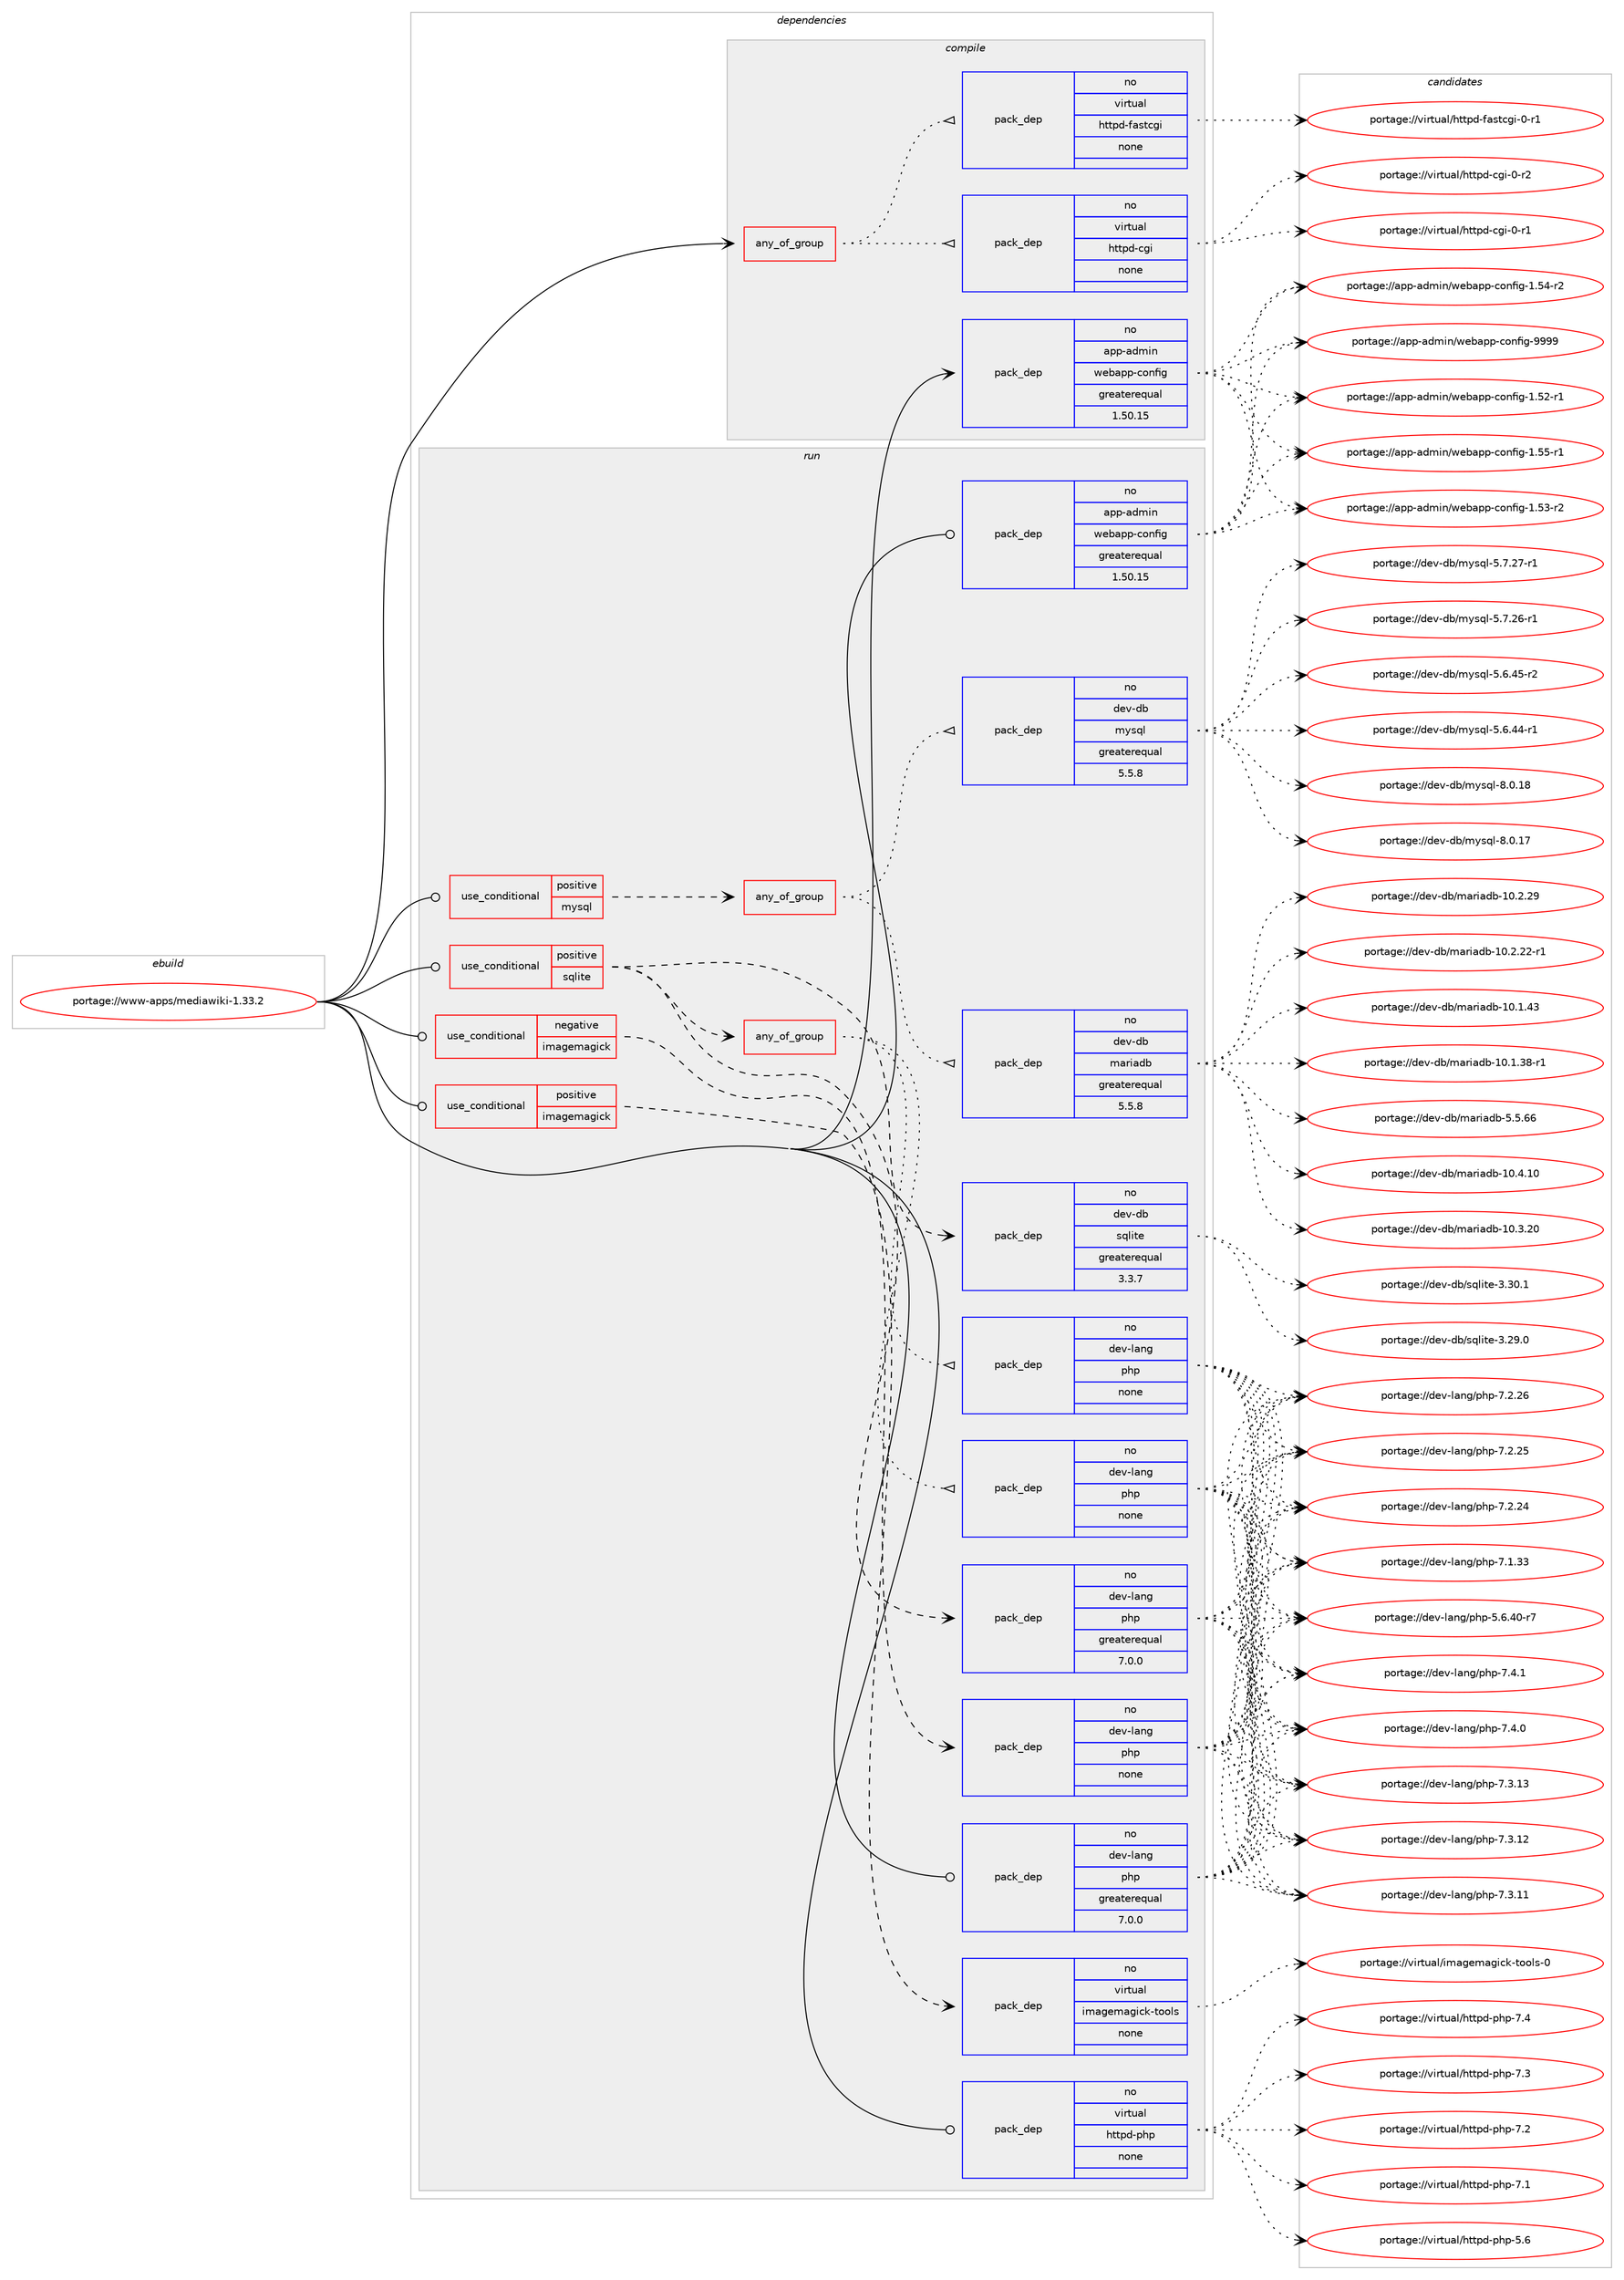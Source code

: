 digraph prolog {

# *************
# Graph options
# *************

newrank=true;
concentrate=true;
compound=true;
graph [rankdir=LR,fontname=Helvetica,fontsize=10,ranksep=1.5];#, ranksep=2.5, nodesep=0.2];
edge  [arrowhead=vee];
node  [fontname=Helvetica,fontsize=10];

# **********
# The ebuild
# **********

subgraph cluster_leftcol {
color=gray;
rank=same;
label=<<i>ebuild</i>>;
id [label="portage://www-apps/mediawiki-1.33.2", color=red, width=4, href="../www-apps/mediawiki-1.33.2.svg"];
}

# ****************
# The dependencies
# ****************

subgraph cluster_midcol {
color=gray;
label=<<i>dependencies</i>>;
subgraph cluster_compile {
fillcolor="#eeeeee";
style=filled;
label=<<i>compile</i>>;
subgraph any7 {
dependency331 [label=<<TABLE BORDER="0" CELLBORDER="1" CELLSPACING="0" CELLPADDING="4"><TR><TD CELLPADDING="10">any_of_group</TD></TR></TABLE>>, shape=none, color=red];subgraph pack243 {
dependency332 [label=<<TABLE BORDER="0" CELLBORDER="1" CELLSPACING="0" CELLPADDING="4" WIDTH="220"><TR><TD ROWSPAN="6" CELLPADDING="30">pack_dep</TD></TR><TR><TD WIDTH="110">no</TD></TR><TR><TD>virtual</TD></TR><TR><TD>httpd-cgi</TD></TR><TR><TD>none</TD></TR><TR><TD></TD></TR></TABLE>>, shape=none, color=blue];
}
dependency331:e -> dependency332:w [weight=20,style="dotted",arrowhead="oinv"];
subgraph pack244 {
dependency333 [label=<<TABLE BORDER="0" CELLBORDER="1" CELLSPACING="0" CELLPADDING="4" WIDTH="220"><TR><TD ROWSPAN="6" CELLPADDING="30">pack_dep</TD></TR><TR><TD WIDTH="110">no</TD></TR><TR><TD>virtual</TD></TR><TR><TD>httpd-fastcgi</TD></TR><TR><TD>none</TD></TR><TR><TD></TD></TR></TABLE>>, shape=none, color=blue];
}
dependency331:e -> dependency333:w [weight=20,style="dotted",arrowhead="oinv"];
}
id:e -> dependency331:w [weight=20,style="solid",arrowhead="vee"];
subgraph pack245 {
dependency334 [label=<<TABLE BORDER="0" CELLBORDER="1" CELLSPACING="0" CELLPADDING="4" WIDTH="220"><TR><TD ROWSPAN="6" CELLPADDING="30">pack_dep</TD></TR><TR><TD WIDTH="110">no</TD></TR><TR><TD>app-admin</TD></TR><TR><TD>webapp-config</TD></TR><TR><TD>greaterequal</TD></TR><TR><TD>1.50.15</TD></TR></TABLE>>, shape=none, color=blue];
}
id:e -> dependency334:w [weight=20,style="solid",arrowhead="vee"];
}
subgraph cluster_compileandrun {
fillcolor="#eeeeee";
style=filled;
label=<<i>compile and run</i>>;
}
subgraph cluster_run {
fillcolor="#eeeeee";
style=filled;
label=<<i>run</i>>;
subgraph cond83 {
dependency335 [label=<<TABLE BORDER="0" CELLBORDER="1" CELLSPACING="0" CELLPADDING="4"><TR><TD ROWSPAN="3" CELLPADDING="10">use_conditional</TD></TR><TR><TD>negative</TD></TR><TR><TD>imagemagick</TD></TR></TABLE>>, shape=none, color=red];
subgraph pack246 {
dependency336 [label=<<TABLE BORDER="0" CELLBORDER="1" CELLSPACING="0" CELLPADDING="4" WIDTH="220"><TR><TD ROWSPAN="6" CELLPADDING="30">pack_dep</TD></TR><TR><TD WIDTH="110">no</TD></TR><TR><TD>dev-lang</TD></TR><TR><TD>php</TD></TR><TR><TD>none</TD></TR><TR><TD></TD></TR></TABLE>>, shape=none, color=blue];
}
dependency335:e -> dependency336:w [weight=20,style="dashed",arrowhead="vee"];
}
id:e -> dependency335:w [weight=20,style="solid",arrowhead="odot"];
subgraph cond84 {
dependency337 [label=<<TABLE BORDER="0" CELLBORDER="1" CELLSPACING="0" CELLPADDING="4"><TR><TD ROWSPAN="3" CELLPADDING="10">use_conditional</TD></TR><TR><TD>positive</TD></TR><TR><TD>imagemagick</TD></TR></TABLE>>, shape=none, color=red];
subgraph pack247 {
dependency338 [label=<<TABLE BORDER="0" CELLBORDER="1" CELLSPACING="0" CELLPADDING="4" WIDTH="220"><TR><TD ROWSPAN="6" CELLPADDING="30">pack_dep</TD></TR><TR><TD WIDTH="110">no</TD></TR><TR><TD>virtual</TD></TR><TR><TD>imagemagick-tools</TD></TR><TR><TD>none</TD></TR><TR><TD></TD></TR></TABLE>>, shape=none, color=blue];
}
dependency337:e -> dependency338:w [weight=20,style="dashed",arrowhead="vee"];
}
id:e -> dependency337:w [weight=20,style="solid",arrowhead="odot"];
subgraph cond85 {
dependency339 [label=<<TABLE BORDER="0" CELLBORDER="1" CELLSPACING="0" CELLPADDING="4"><TR><TD ROWSPAN="3" CELLPADDING="10">use_conditional</TD></TR><TR><TD>positive</TD></TR><TR><TD>mysql</TD></TR></TABLE>>, shape=none, color=red];
subgraph any8 {
dependency340 [label=<<TABLE BORDER="0" CELLBORDER="1" CELLSPACING="0" CELLPADDING="4"><TR><TD CELLPADDING="10">any_of_group</TD></TR></TABLE>>, shape=none, color=red];subgraph pack248 {
dependency341 [label=<<TABLE BORDER="0" CELLBORDER="1" CELLSPACING="0" CELLPADDING="4" WIDTH="220"><TR><TD ROWSPAN="6" CELLPADDING="30">pack_dep</TD></TR><TR><TD WIDTH="110">no</TD></TR><TR><TD>dev-db</TD></TR><TR><TD>mariadb</TD></TR><TR><TD>greaterequal</TD></TR><TR><TD>5.5.8</TD></TR></TABLE>>, shape=none, color=blue];
}
dependency340:e -> dependency341:w [weight=20,style="dotted",arrowhead="oinv"];
subgraph pack249 {
dependency342 [label=<<TABLE BORDER="0" CELLBORDER="1" CELLSPACING="0" CELLPADDING="4" WIDTH="220"><TR><TD ROWSPAN="6" CELLPADDING="30">pack_dep</TD></TR><TR><TD WIDTH="110">no</TD></TR><TR><TD>dev-db</TD></TR><TR><TD>mysql</TD></TR><TR><TD>greaterequal</TD></TR><TR><TD>5.5.8</TD></TR></TABLE>>, shape=none, color=blue];
}
dependency340:e -> dependency342:w [weight=20,style="dotted",arrowhead="oinv"];
}
dependency339:e -> dependency340:w [weight=20,style="dashed",arrowhead="vee"];
}
id:e -> dependency339:w [weight=20,style="solid",arrowhead="odot"];
subgraph cond86 {
dependency343 [label=<<TABLE BORDER="0" CELLBORDER="1" CELLSPACING="0" CELLPADDING="4"><TR><TD ROWSPAN="3" CELLPADDING="10">use_conditional</TD></TR><TR><TD>positive</TD></TR><TR><TD>sqlite</TD></TR></TABLE>>, shape=none, color=red];
subgraph pack250 {
dependency344 [label=<<TABLE BORDER="0" CELLBORDER="1" CELLSPACING="0" CELLPADDING="4" WIDTH="220"><TR><TD ROWSPAN="6" CELLPADDING="30">pack_dep</TD></TR><TR><TD WIDTH="110">no</TD></TR><TR><TD>dev-db</TD></TR><TR><TD>sqlite</TD></TR><TR><TD>greaterequal</TD></TR><TR><TD>3.3.7</TD></TR></TABLE>>, shape=none, color=blue];
}
dependency343:e -> dependency344:w [weight=20,style="dashed",arrowhead="vee"];
subgraph pack251 {
dependency345 [label=<<TABLE BORDER="0" CELLBORDER="1" CELLSPACING="0" CELLPADDING="4" WIDTH="220"><TR><TD ROWSPAN="6" CELLPADDING="30">pack_dep</TD></TR><TR><TD WIDTH="110">no</TD></TR><TR><TD>dev-lang</TD></TR><TR><TD>php</TD></TR><TR><TD>greaterequal</TD></TR><TR><TD>7.0.0</TD></TR></TABLE>>, shape=none, color=blue];
}
dependency343:e -> dependency345:w [weight=20,style="dashed",arrowhead="vee"];
subgraph any9 {
dependency346 [label=<<TABLE BORDER="0" CELLBORDER="1" CELLSPACING="0" CELLPADDING="4"><TR><TD CELLPADDING="10">any_of_group</TD></TR></TABLE>>, shape=none, color=red];subgraph pack252 {
dependency347 [label=<<TABLE BORDER="0" CELLBORDER="1" CELLSPACING="0" CELLPADDING="4" WIDTH="220"><TR><TD ROWSPAN="6" CELLPADDING="30">pack_dep</TD></TR><TR><TD WIDTH="110">no</TD></TR><TR><TD>dev-lang</TD></TR><TR><TD>php</TD></TR><TR><TD>none</TD></TR><TR><TD></TD></TR></TABLE>>, shape=none, color=blue];
}
dependency346:e -> dependency347:w [weight=20,style="dotted",arrowhead="oinv"];
subgraph pack253 {
dependency348 [label=<<TABLE BORDER="0" CELLBORDER="1" CELLSPACING="0" CELLPADDING="4" WIDTH="220"><TR><TD ROWSPAN="6" CELLPADDING="30">pack_dep</TD></TR><TR><TD WIDTH="110">no</TD></TR><TR><TD>dev-lang</TD></TR><TR><TD>php</TD></TR><TR><TD>none</TD></TR><TR><TD></TD></TR></TABLE>>, shape=none, color=blue];
}
dependency346:e -> dependency348:w [weight=20,style="dotted",arrowhead="oinv"];
}
dependency343:e -> dependency346:w [weight=20,style="dashed",arrowhead="vee"];
}
id:e -> dependency343:w [weight=20,style="solid",arrowhead="odot"];
subgraph pack254 {
dependency349 [label=<<TABLE BORDER="0" CELLBORDER="1" CELLSPACING="0" CELLPADDING="4" WIDTH="220"><TR><TD ROWSPAN="6" CELLPADDING="30">pack_dep</TD></TR><TR><TD WIDTH="110">no</TD></TR><TR><TD>app-admin</TD></TR><TR><TD>webapp-config</TD></TR><TR><TD>greaterequal</TD></TR><TR><TD>1.50.15</TD></TR></TABLE>>, shape=none, color=blue];
}
id:e -> dependency349:w [weight=20,style="solid",arrowhead="odot"];
subgraph pack255 {
dependency350 [label=<<TABLE BORDER="0" CELLBORDER="1" CELLSPACING="0" CELLPADDING="4" WIDTH="220"><TR><TD ROWSPAN="6" CELLPADDING="30">pack_dep</TD></TR><TR><TD WIDTH="110">no</TD></TR><TR><TD>dev-lang</TD></TR><TR><TD>php</TD></TR><TR><TD>greaterequal</TD></TR><TR><TD>7.0.0</TD></TR></TABLE>>, shape=none, color=blue];
}
id:e -> dependency350:w [weight=20,style="solid",arrowhead="odot"];
subgraph pack256 {
dependency351 [label=<<TABLE BORDER="0" CELLBORDER="1" CELLSPACING="0" CELLPADDING="4" WIDTH="220"><TR><TD ROWSPAN="6" CELLPADDING="30">pack_dep</TD></TR><TR><TD WIDTH="110">no</TD></TR><TR><TD>virtual</TD></TR><TR><TD>httpd-php</TD></TR><TR><TD>none</TD></TR><TR><TD></TD></TR></TABLE>>, shape=none, color=blue];
}
id:e -> dependency351:w [weight=20,style="solid",arrowhead="odot"];
}
}

# **************
# The candidates
# **************

subgraph cluster_choices {
rank=same;
color=gray;
label=<<i>candidates</i>>;

subgraph choice243 {
color=black;
nodesep=1;
choiceportage1181051141161179710847104116116112100459910310545484511450 [label="portage://virtual/httpd-cgi-0-r2", color=red, width=4,href="../virtual/httpd-cgi-0-r2.svg"];
choiceportage1181051141161179710847104116116112100459910310545484511449 [label="portage://virtual/httpd-cgi-0-r1", color=red, width=4,href="../virtual/httpd-cgi-0-r1.svg"];
dependency332:e -> choiceportage1181051141161179710847104116116112100459910310545484511450:w [style=dotted,weight="100"];
dependency332:e -> choiceportage1181051141161179710847104116116112100459910310545484511449:w [style=dotted,weight="100"];
}
subgraph choice244 {
color=black;
nodesep=1;
choiceportage118105114116117971084710411611611210045102971151169910310545484511449 [label="portage://virtual/httpd-fastcgi-0-r1", color=red, width=4,href="../virtual/httpd-fastcgi-0-r1.svg"];
dependency333:e -> choiceportage118105114116117971084710411611611210045102971151169910310545484511449:w [style=dotted,weight="100"];
}
subgraph choice245 {
color=black;
nodesep=1;
choiceportage97112112459710010910511047119101989711211245991111101021051034557575757 [label="portage://app-admin/webapp-config-9999", color=red, width=4,href="../app-admin/webapp-config-9999.svg"];
choiceportage971121124597100109105110471191019897112112459911111010210510345494653534511449 [label="portage://app-admin/webapp-config-1.55-r1", color=red, width=4,href="../app-admin/webapp-config-1.55-r1.svg"];
choiceportage971121124597100109105110471191019897112112459911111010210510345494653524511450 [label="portage://app-admin/webapp-config-1.54-r2", color=red, width=4,href="../app-admin/webapp-config-1.54-r2.svg"];
choiceportage971121124597100109105110471191019897112112459911111010210510345494653514511450 [label="portage://app-admin/webapp-config-1.53-r2", color=red, width=4,href="../app-admin/webapp-config-1.53-r2.svg"];
choiceportage971121124597100109105110471191019897112112459911111010210510345494653504511449 [label="portage://app-admin/webapp-config-1.52-r1", color=red, width=4,href="../app-admin/webapp-config-1.52-r1.svg"];
dependency334:e -> choiceportage97112112459710010910511047119101989711211245991111101021051034557575757:w [style=dotted,weight="100"];
dependency334:e -> choiceportage971121124597100109105110471191019897112112459911111010210510345494653534511449:w [style=dotted,weight="100"];
dependency334:e -> choiceportage971121124597100109105110471191019897112112459911111010210510345494653524511450:w [style=dotted,weight="100"];
dependency334:e -> choiceportage971121124597100109105110471191019897112112459911111010210510345494653514511450:w [style=dotted,weight="100"];
dependency334:e -> choiceportage971121124597100109105110471191019897112112459911111010210510345494653504511449:w [style=dotted,weight="100"];
}
subgraph choice246 {
color=black;
nodesep=1;
choiceportage100101118451089711010347112104112455546524649 [label="portage://dev-lang/php-7.4.1", color=red, width=4,href="../dev-lang/php-7.4.1.svg"];
choiceportage100101118451089711010347112104112455546524648 [label="portage://dev-lang/php-7.4.0", color=red, width=4,href="../dev-lang/php-7.4.0.svg"];
choiceportage10010111845108971101034711210411245554651464951 [label="portage://dev-lang/php-7.3.13", color=red, width=4,href="../dev-lang/php-7.3.13.svg"];
choiceportage10010111845108971101034711210411245554651464950 [label="portage://dev-lang/php-7.3.12", color=red, width=4,href="../dev-lang/php-7.3.12.svg"];
choiceportage10010111845108971101034711210411245554651464949 [label="portage://dev-lang/php-7.3.11", color=red, width=4,href="../dev-lang/php-7.3.11.svg"];
choiceportage10010111845108971101034711210411245554650465054 [label="portage://dev-lang/php-7.2.26", color=red, width=4,href="../dev-lang/php-7.2.26.svg"];
choiceportage10010111845108971101034711210411245554650465053 [label="portage://dev-lang/php-7.2.25", color=red, width=4,href="../dev-lang/php-7.2.25.svg"];
choiceportage10010111845108971101034711210411245554650465052 [label="portage://dev-lang/php-7.2.24", color=red, width=4,href="../dev-lang/php-7.2.24.svg"];
choiceportage10010111845108971101034711210411245554649465151 [label="portage://dev-lang/php-7.1.33", color=red, width=4,href="../dev-lang/php-7.1.33.svg"];
choiceportage100101118451089711010347112104112455346544652484511455 [label="portage://dev-lang/php-5.6.40-r7", color=red, width=4,href="../dev-lang/php-5.6.40-r7.svg"];
dependency336:e -> choiceportage100101118451089711010347112104112455546524649:w [style=dotted,weight="100"];
dependency336:e -> choiceportage100101118451089711010347112104112455546524648:w [style=dotted,weight="100"];
dependency336:e -> choiceportage10010111845108971101034711210411245554651464951:w [style=dotted,weight="100"];
dependency336:e -> choiceportage10010111845108971101034711210411245554651464950:w [style=dotted,weight="100"];
dependency336:e -> choiceportage10010111845108971101034711210411245554651464949:w [style=dotted,weight="100"];
dependency336:e -> choiceportage10010111845108971101034711210411245554650465054:w [style=dotted,weight="100"];
dependency336:e -> choiceportage10010111845108971101034711210411245554650465053:w [style=dotted,weight="100"];
dependency336:e -> choiceportage10010111845108971101034711210411245554650465052:w [style=dotted,weight="100"];
dependency336:e -> choiceportage10010111845108971101034711210411245554649465151:w [style=dotted,weight="100"];
dependency336:e -> choiceportage100101118451089711010347112104112455346544652484511455:w [style=dotted,weight="100"];
}
subgraph choice247 {
color=black;
nodesep=1;
choiceportage1181051141161179710847105109971031011099710310599107451161111111081154548 [label="portage://virtual/imagemagick-tools-0", color=red, width=4,href="../virtual/imagemagick-tools-0.svg"];
dependency338:e -> choiceportage1181051141161179710847105109971031011099710310599107451161111111081154548:w [style=dotted,weight="100"];
}
subgraph choice248 {
color=black;
nodesep=1;
choiceportage10010111845100984710997114105971009845534653465454 [label="portage://dev-db/mariadb-5.5.66", color=red, width=4,href="../dev-db/mariadb-5.5.66.svg"];
choiceportage1001011184510098471099711410597100984549484652464948 [label="portage://dev-db/mariadb-10.4.10", color=red, width=4,href="../dev-db/mariadb-10.4.10.svg"];
choiceportage1001011184510098471099711410597100984549484651465048 [label="portage://dev-db/mariadb-10.3.20", color=red, width=4,href="../dev-db/mariadb-10.3.20.svg"];
choiceportage1001011184510098471099711410597100984549484650465057 [label="portage://dev-db/mariadb-10.2.29", color=red, width=4,href="../dev-db/mariadb-10.2.29.svg"];
choiceportage10010111845100984710997114105971009845494846504650504511449 [label="portage://dev-db/mariadb-10.2.22-r1", color=red, width=4,href="../dev-db/mariadb-10.2.22-r1.svg"];
choiceportage1001011184510098471099711410597100984549484649465251 [label="portage://dev-db/mariadb-10.1.43", color=red, width=4,href="../dev-db/mariadb-10.1.43.svg"];
choiceportage10010111845100984710997114105971009845494846494651564511449 [label="portage://dev-db/mariadb-10.1.38-r1", color=red, width=4,href="../dev-db/mariadb-10.1.38-r1.svg"];
dependency341:e -> choiceportage10010111845100984710997114105971009845534653465454:w [style=dotted,weight="100"];
dependency341:e -> choiceportage1001011184510098471099711410597100984549484652464948:w [style=dotted,weight="100"];
dependency341:e -> choiceportage1001011184510098471099711410597100984549484651465048:w [style=dotted,weight="100"];
dependency341:e -> choiceportage1001011184510098471099711410597100984549484650465057:w [style=dotted,weight="100"];
dependency341:e -> choiceportage10010111845100984710997114105971009845494846504650504511449:w [style=dotted,weight="100"];
dependency341:e -> choiceportage1001011184510098471099711410597100984549484649465251:w [style=dotted,weight="100"];
dependency341:e -> choiceportage10010111845100984710997114105971009845494846494651564511449:w [style=dotted,weight="100"];
}
subgraph choice249 {
color=black;
nodesep=1;
choiceportage10010111845100984710912111511310845564648464956 [label="portage://dev-db/mysql-8.0.18", color=red, width=4,href="../dev-db/mysql-8.0.18.svg"];
choiceportage10010111845100984710912111511310845564648464955 [label="portage://dev-db/mysql-8.0.17", color=red, width=4,href="../dev-db/mysql-8.0.17.svg"];
choiceportage100101118451009847109121115113108455346554650554511449 [label="portage://dev-db/mysql-5.7.27-r1", color=red, width=4,href="../dev-db/mysql-5.7.27-r1.svg"];
choiceportage100101118451009847109121115113108455346554650544511449 [label="portage://dev-db/mysql-5.7.26-r1", color=red, width=4,href="../dev-db/mysql-5.7.26-r1.svg"];
choiceportage100101118451009847109121115113108455346544652534511450 [label="portage://dev-db/mysql-5.6.45-r2", color=red, width=4,href="../dev-db/mysql-5.6.45-r2.svg"];
choiceportage100101118451009847109121115113108455346544652524511449 [label="portage://dev-db/mysql-5.6.44-r1", color=red, width=4,href="../dev-db/mysql-5.6.44-r1.svg"];
dependency342:e -> choiceportage10010111845100984710912111511310845564648464956:w [style=dotted,weight="100"];
dependency342:e -> choiceportage10010111845100984710912111511310845564648464955:w [style=dotted,weight="100"];
dependency342:e -> choiceportage100101118451009847109121115113108455346554650554511449:w [style=dotted,weight="100"];
dependency342:e -> choiceportage100101118451009847109121115113108455346554650544511449:w [style=dotted,weight="100"];
dependency342:e -> choiceportage100101118451009847109121115113108455346544652534511450:w [style=dotted,weight="100"];
dependency342:e -> choiceportage100101118451009847109121115113108455346544652524511449:w [style=dotted,weight="100"];
}
subgraph choice250 {
color=black;
nodesep=1;
choiceportage10010111845100984711511310810511610145514651484649 [label="portage://dev-db/sqlite-3.30.1", color=red, width=4,href="../dev-db/sqlite-3.30.1.svg"];
choiceportage10010111845100984711511310810511610145514650574648 [label="portage://dev-db/sqlite-3.29.0", color=red, width=4,href="../dev-db/sqlite-3.29.0.svg"];
dependency344:e -> choiceportage10010111845100984711511310810511610145514651484649:w [style=dotted,weight="100"];
dependency344:e -> choiceportage10010111845100984711511310810511610145514650574648:w [style=dotted,weight="100"];
}
subgraph choice251 {
color=black;
nodesep=1;
choiceportage100101118451089711010347112104112455546524649 [label="portage://dev-lang/php-7.4.1", color=red, width=4,href="../dev-lang/php-7.4.1.svg"];
choiceportage100101118451089711010347112104112455546524648 [label="portage://dev-lang/php-7.4.0", color=red, width=4,href="../dev-lang/php-7.4.0.svg"];
choiceportage10010111845108971101034711210411245554651464951 [label="portage://dev-lang/php-7.3.13", color=red, width=4,href="../dev-lang/php-7.3.13.svg"];
choiceportage10010111845108971101034711210411245554651464950 [label="portage://dev-lang/php-7.3.12", color=red, width=4,href="../dev-lang/php-7.3.12.svg"];
choiceportage10010111845108971101034711210411245554651464949 [label="portage://dev-lang/php-7.3.11", color=red, width=4,href="../dev-lang/php-7.3.11.svg"];
choiceportage10010111845108971101034711210411245554650465054 [label="portage://dev-lang/php-7.2.26", color=red, width=4,href="../dev-lang/php-7.2.26.svg"];
choiceportage10010111845108971101034711210411245554650465053 [label="portage://dev-lang/php-7.2.25", color=red, width=4,href="../dev-lang/php-7.2.25.svg"];
choiceportage10010111845108971101034711210411245554650465052 [label="portage://dev-lang/php-7.2.24", color=red, width=4,href="../dev-lang/php-7.2.24.svg"];
choiceportage10010111845108971101034711210411245554649465151 [label="portage://dev-lang/php-7.1.33", color=red, width=4,href="../dev-lang/php-7.1.33.svg"];
choiceportage100101118451089711010347112104112455346544652484511455 [label="portage://dev-lang/php-5.6.40-r7", color=red, width=4,href="../dev-lang/php-5.6.40-r7.svg"];
dependency345:e -> choiceportage100101118451089711010347112104112455546524649:w [style=dotted,weight="100"];
dependency345:e -> choiceportage100101118451089711010347112104112455546524648:w [style=dotted,weight="100"];
dependency345:e -> choiceportage10010111845108971101034711210411245554651464951:w [style=dotted,weight="100"];
dependency345:e -> choiceportage10010111845108971101034711210411245554651464950:w [style=dotted,weight="100"];
dependency345:e -> choiceportage10010111845108971101034711210411245554651464949:w [style=dotted,weight="100"];
dependency345:e -> choiceportage10010111845108971101034711210411245554650465054:w [style=dotted,weight="100"];
dependency345:e -> choiceportage10010111845108971101034711210411245554650465053:w [style=dotted,weight="100"];
dependency345:e -> choiceportage10010111845108971101034711210411245554650465052:w [style=dotted,weight="100"];
dependency345:e -> choiceportage10010111845108971101034711210411245554649465151:w [style=dotted,weight="100"];
dependency345:e -> choiceportage100101118451089711010347112104112455346544652484511455:w [style=dotted,weight="100"];
}
subgraph choice252 {
color=black;
nodesep=1;
choiceportage100101118451089711010347112104112455546524649 [label="portage://dev-lang/php-7.4.1", color=red, width=4,href="../dev-lang/php-7.4.1.svg"];
choiceportage100101118451089711010347112104112455546524648 [label="portage://dev-lang/php-7.4.0", color=red, width=4,href="../dev-lang/php-7.4.0.svg"];
choiceportage10010111845108971101034711210411245554651464951 [label="portage://dev-lang/php-7.3.13", color=red, width=4,href="../dev-lang/php-7.3.13.svg"];
choiceportage10010111845108971101034711210411245554651464950 [label="portage://dev-lang/php-7.3.12", color=red, width=4,href="../dev-lang/php-7.3.12.svg"];
choiceportage10010111845108971101034711210411245554651464949 [label="portage://dev-lang/php-7.3.11", color=red, width=4,href="../dev-lang/php-7.3.11.svg"];
choiceportage10010111845108971101034711210411245554650465054 [label="portage://dev-lang/php-7.2.26", color=red, width=4,href="../dev-lang/php-7.2.26.svg"];
choiceportage10010111845108971101034711210411245554650465053 [label="portage://dev-lang/php-7.2.25", color=red, width=4,href="../dev-lang/php-7.2.25.svg"];
choiceportage10010111845108971101034711210411245554650465052 [label="portage://dev-lang/php-7.2.24", color=red, width=4,href="../dev-lang/php-7.2.24.svg"];
choiceportage10010111845108971101034711210411245554649465151 [label="portage://dev-lang/php-7.1.33", color=red, width=4,href="../dev-lang/php-7.1.33.svg"];
choiceportage100101118451089711010347112104112455346544652484511455 [label="portage://dev-lang/php-5.6.40-r7", color=red, width=4,href="../dev-lang/php-5.6.40-r7.svg"];
dependency347:e -> choiceportage100101118451089711010347112104112455546524649:w [style=dotted,weight="100"];
dependency347:e -> choiceportage100101118451089711010347112104112455546524648:w [style=dotted,weight="100"];
dependency347:e -> choiceportage10010111845108971101034711210411245554651464951:w [style=dotted,weight="100"];
dependency347:e -> choiceportage10010111845108971101034711210411245554651464950:w [style=dotted,weight="100"];
dependency347:e -> choiceportage10010111845108971101034711210411245554651464949:w [style=dotted,weight="100"];
dependency347:e -> choiceportage10010111845108971101034711210411245554650465054:w [style=dotted,weight="100"];
dependency347:e -> choiceportage10010111845108971101034711210411245554650465053:w [style=dotted,weight="100"];
dependency347:e -> choiceportage10010111845108971101034711210411245554650465052:w [style=dotted,weight="100"];
dependency347:e -> choiceportage10010111845108971101034711210411245554649465151:w [style=dotted,weight="100"];
dependency347:e -> choiceportage100101118451089711010347112104112455346544652484511455:w [style=dotted,weight="100"];
}
subgraph choice253 {
color=black;
nodesep=1;
choiceportage100101118451089711010347112104112455546524649 [label="portage://dev-lang/php-7.4.1", color=red, width=4,href="../dev-lang/php-7.4.1.svg"];
choiceportage100101118451089711010347112104112455546524648 [label="portage://dev-lang/php-7.4.0", color=red, width=4,href="../dev-lang/php-7.4.0.svg"];
choiceportage10010111845108971101034711210411245554651464951 [label="portage://dev-lang/php-7.3.13", color=red, width=4,href="../dev-lang/php-7.3.13.svg"];
choiceportage10010111845108971101034711210411245554651464950 [label="portage://dev-lang/php-7.3.12", color=red, width=4,href="../dev-lang/php-7.3.12.svg"];
choiceportage10010111845108971101034711210411245554651464949 [label="portage://dev-lang/php-7.3.11", color=red, width=4,href="../dev-lang/php-7.3.11.svg"];
choiceportage10010111845108971101034711210411245554650465054 [label="portage://dev-lang/php-7.2.26", color=red, width=4,href="../dev-lang/php-7.2.26.svg"];
choiceportage10010111845108971101034711210411245554650465053 [label="portage://dev-lang/php-7.2.25", color=red, width=4,href="../dev-lang/php-7.2.25.svg"];
choiceportage10010111845108971101034711210411245554650465052 [label="portage://dev-lang/php-7.2.24", color=red, width=4,href="../dev-lang/php-7.2.24.svg"];
choiceportage10010111845108971101034711210411245554649465151 [label="portage://dev-lang/php-7.1.33", color=red, width=4,href="../dev-lang/php-7.1.33.svg"];
choiceportage100101118451089711010347112104112455346544652484511455 [label="portage://dev-lang/php-5.6.40-r7", color=red, width=4,href="../dev-lang/php-5.6.40-r7.svg"];
dependency348:e -> choiceportage100101118451089711010347112104112455546524649:w [style=dotted,weight="100"];
dependency348:e -> choiceportage100101118451089711010347112104112455546524648:w [style=dotted,weight="100"];
dependency348:e -> choiceportage10010111845108971101034711210411245554651464951:w [style=dotted,weight="100"];
dependency348:e -> choiceportage10010111845108971101034711210411245554651464950:w [style=dotted,weight="100"];
dependency348:e -> choiceportage10010111845108971101034711210411245554651464949:w [style=dotted,weight="100"];
dependency348:e -> choiceportage10010111845108971101034711210411245554650465054:w [style=dotted,weight="100"];
dependency348:e -> choiceportage10010111845108971101034711210411245554650465053:w [style=dotted,weight="100"];
dependency348:e -> choiceportage10010111845108971101034711210411245554650465052:w [style=dotted,weight="100"];
dependency348:e -> choiceportage10010111845108971101034711210411245554649465151:w [style=dotted,weight="100"];
dependency348:e -> choiceportage100101118451089711010347112104112455346544652484511455:w [style=dotted,weight="100"];
}
subgraph choice254 {
color=black;
nodesep=1;
choiceportage97112112459710010910511047119101989711211245991111101021051034557575757 [label="portage://app-admin/webapp-config-9999", color=red, width=4,href="../app-admin/webapp-config-9999.svg"];
choiceportage971121124597100109105110471191019897112112459911111010210510345494653534511449 [label="portage://app-admin/webapp-config-1.55-r1", color=red, width=4,href="../app-admin/webapp-config-1.55-r1.svg"];
choiceportage971121124597100109105110471191019897112112459911111010210510345494653524511450 [label="portage://app-admin/webapp-config-1.54-r2", color=red, width=4,href="../app-admin/webapp-config-1.54-r2.svg"];
choiceportage971121124597100109105110471191019897112112459911111010210510345494653514511450 [label="portage://app-admin/webapp-config-1.53-r2", color=red, width=4,href="../app-admin/webapp-config-1.53-r2.svg"];
choiceportage971121124597100109105110471191019897112112459911111010210510345494653504511449 [label="portage://app-admin/webapp-config-1.52-r1", color=red, width=4,href="../app-admin/webapp-config-1.52-r1.svg"];
dependency349:e -> choiceportage97112112459710010910511047119101989711211245991111101021051034557575757:w [style=dotted,weight="100"];
dependency349:e -> choiceportage971121124597100109105110471191019897112112459911111010210510345494653534511449:w [style=dotted,weight="100"];
dependency349:e -> choiceportage971121124597100109105110471191019897112112459911111010210510345494653524511450:w [style=dotted,weight="100"];
dependency349:e -> choiceportage971121124597100109105110471191019897112112459911111010210510345494653514511450:w [style=dotted,weight="100"];
dependency349:e -> choiceportage971121124597100109105110471191019897112112459911111010210510345494653504511449:w [style=dotted,weight="100"];
}
subgraph choice255 {
color=black;
nodesep=1;
choiceportage100101118451089711010347112104112455546524649 [label="portage://dev-lang/php-7.4.1", color=red, width=4,href="../dev-lang/php-7.4.1.svg"];
choiceportage100101118451089711010347112104112455546524648 [label="portage://dev-lang/php-7.4.0", color=red, width=4,href="../dev-lang/php-7.4.0.svg"];
choiceportage10010111845108971101034711210411245554651464951 [label="portage://dev-lang/php-7.3.13", color=red, width=4,href="../dev-lang/php-7.3.13.svg"];
choiceportage10010111845108971101034711210411245554651464950 [label="portage://dev-lang/php-7.3.12", color=red, width=4,href="../dev-lang/php-7.3.12.svg"];
choiceportage10010111845108971101034711210411245554651464949 [label="portage://dev-lang/php-7.3.11", color=red, width=4,href="../dev-lang/php-7.3.11.svg"];
choiceportage10010111845108971101034711210411245554650465054 [label="portage://dev-lang/php-7.2.26", color=red, width=4,href="../dev-lang/php-7.2.26.svg"];
choiceportage10010111845108971101034711210411245554650465053 [label="portage://dev-lang/php-7.2.25", color=red, width=4,href="../dev-lang/php-7.2.25.svg"];
choiceportage10010111845108971101034711210411245554650465052 [label="portage://dev-lang/php-7.2.24", color=red, width=4,href="../dev-lang/php-7.2.24.svg"];
choiceportage10010111845108971101034711210411245554649465151 [label="portage://dev-lang/php-7.1.33", color=red, width=4,href="../dev-lang/php-7.1.33.svg"];
choiceportage100101118451089711010347112104112455346544652484511455 [label="portage://dev-lang/php-5.6.40-r7", color=red, width=4,href="../dev-lang/php-5.6.40-r7.svg"];
dependency350:e -> choiceportage100101118451089711010347112104112455546524649:w [style=dotted,weight="100"];
dependency350:e -> choiceportage100101118451089711010347112104112455546524648:w [style=dotted,weight="100"];
dependency350:e -> choiceportage10010111845108971101034711210411245554651464951:w [style=dotted,weight="100"];
dependency350:e -> choiceportage10010111845108971101034711210411245554651464950:w [style=dotted,weight="100"];
dependency350:e -> choiceportage10010111845108971101034711210411245554651464949:w [style=dotted,weight="100"];
dependency350:e -> choiceportage10010111845108971101034711210411245554650465054:w [style=dotted,weight="100"];
dependency350:e -> choiceportage10010111845108971101034711210411245554650465053:w [style=dotted,weight="100"];
dependency350:e -> choiceportage10010111845108971101034711210411245554650465052:w [style=dotted,weight="100"];
dependency350:e -> choiceportage10010111845108971101034711210411245554649465151:w [style=dotted,weight="100"];
dependency350:e -> choiceportage100101118451089711010347112104112455346544652484511455:w [style=dotted,weight="100"];
}
subgraph choice256 {
color=black;
nodesep=1;
choiceportage11810511411611797108471041161161121004511210411245554652 [label="portage://virtual/httpd-php-7.4", color=red, width=4,href="../virtual/httpd-php-7.4.svg"];
choiceportage11810511411611797108471041161161121004511210411245554651 [label="portage://virtual/httpd-php-7.3", color=red, width=4,href="../virtual/httpd-php-7.3.svg"];
choiceportage11810511411611797108471041161161121004511210411245554650 [label="portage://virtual/httpd-php-7.2", color=red, width=4,href="../virtual/httpd-php-7.2.svg"];
choiceportage11810511411611797108471041161161121004511210411245554649 [label="portage://virtual/httpd-php-7.1", color=red, width=4,href="../virtual/httpd-php-7.1.svg"];
choiceportage11810511411611797108471041161161121004511210411245534654 [label="portage://virtual/httpd-php-5.6", color=red, width=4,href="../virtual/httpd-php-5.6.svg"];
dependency351:e -> choiceportage11810511411611797108471041161161121004511210411245554652:w [style=dotted,weight="100"];
dependency351:e -> choiceportage11810511411611797108471041161161121004511210411245554651:w [style=dotted,weight="100"];
dependency351:e -> choiceportage11810511411611797108471041161161121004511210411245554650:w [style=dotted,weight="100"];
dependency351:e -> choiceportage11810511411611797108471041161161121004511210411245554649:w [style=dotted,weight="100"];
dependency351:e -> choiceportage11810511411611797108471041161161121004511210411245534654:w [style=dotted,weight="100"];
}
}

}

